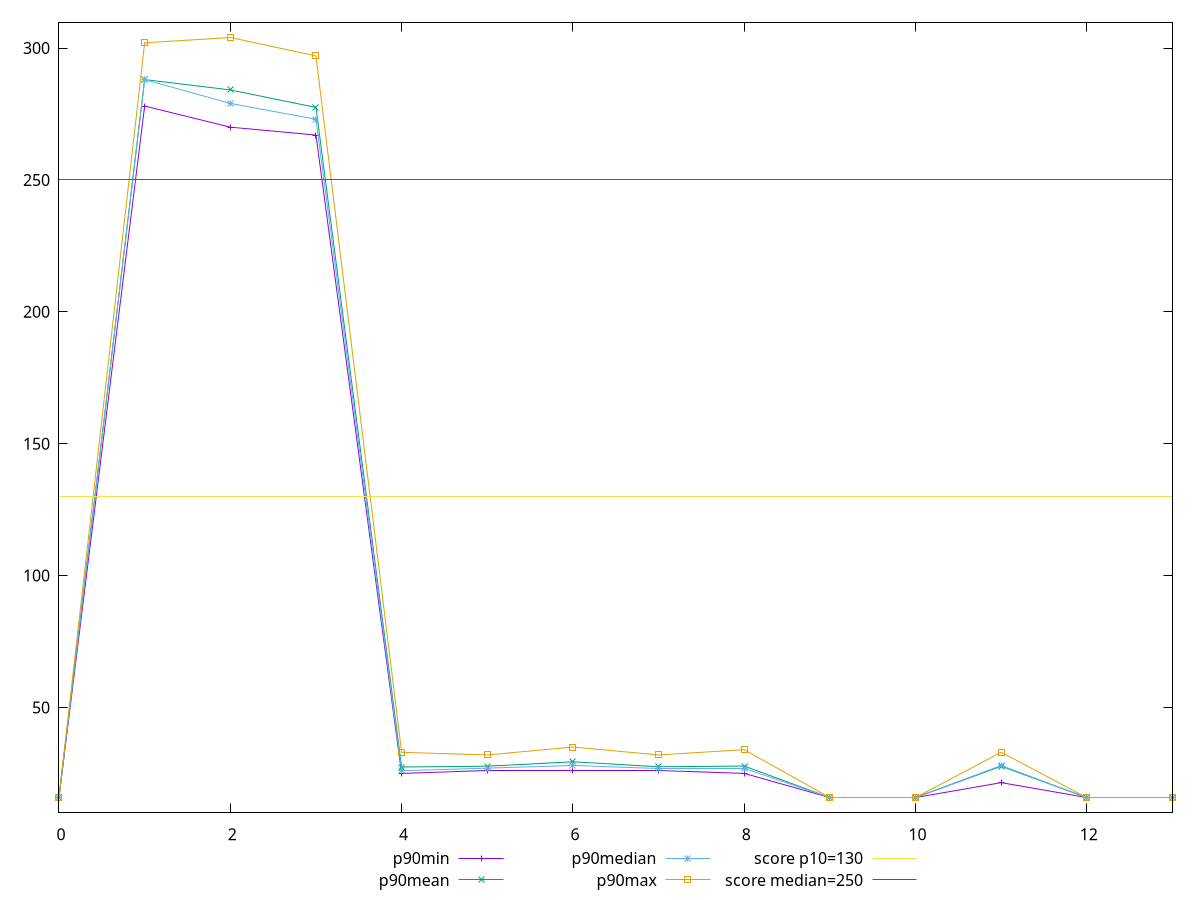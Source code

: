 reset

$p90Min <<EOF
0 16
1 277.9999999999982
2 269.9999999999982
3 267
4 25
5 26
6 26
7 26
8 25
9 16
10 16
11 21.5
12 16
13 16
EOF

$p90Mean <<EOF
0 16
1 288.04395604395603
2 284.10989010988993
3 277.4725274725274
4 27.417582417582416
5 27.736263736263737
6 29.406593406593405
7 27.516483516483518
8 27.78021978021978
9 16
10 16
11 27.714285714285715
12 16
13 16
EOF

$p90Median <<EOF
0 16
1 288
2 279
3 273
4 26
5 27
6 28
7 27
8 27
9 16
10 16
11 28
12 16
13 16
EOF

$p90Max <<EOF
0 16
1 302
2 303.9999999999982
3 297.0000000000018
4 33
5 32
6 35
7 32
8 34
9 16
10 16
11 33
12 16
13 16
EOF

set key outside below
set xrange [0:13]
set yrange [10.240000000000038:309.7599999999982]
set terminal svg size 640, 520 enhanced background rgb 'white'
set output "report_00007_2020-12-11T15:55:29.892Z/max-potential-fid/progression/value.svg"

plot $p90Min title "p90min" with linespoints, \
     $p90Mean title "p90mean" with linespoints, \
     $p90Median title "p90median" with linespoints, \
     $p90Max title "p90max" with linespoints, \
     130 title "score p10=130", \
     250 title "score median=250"

reset

